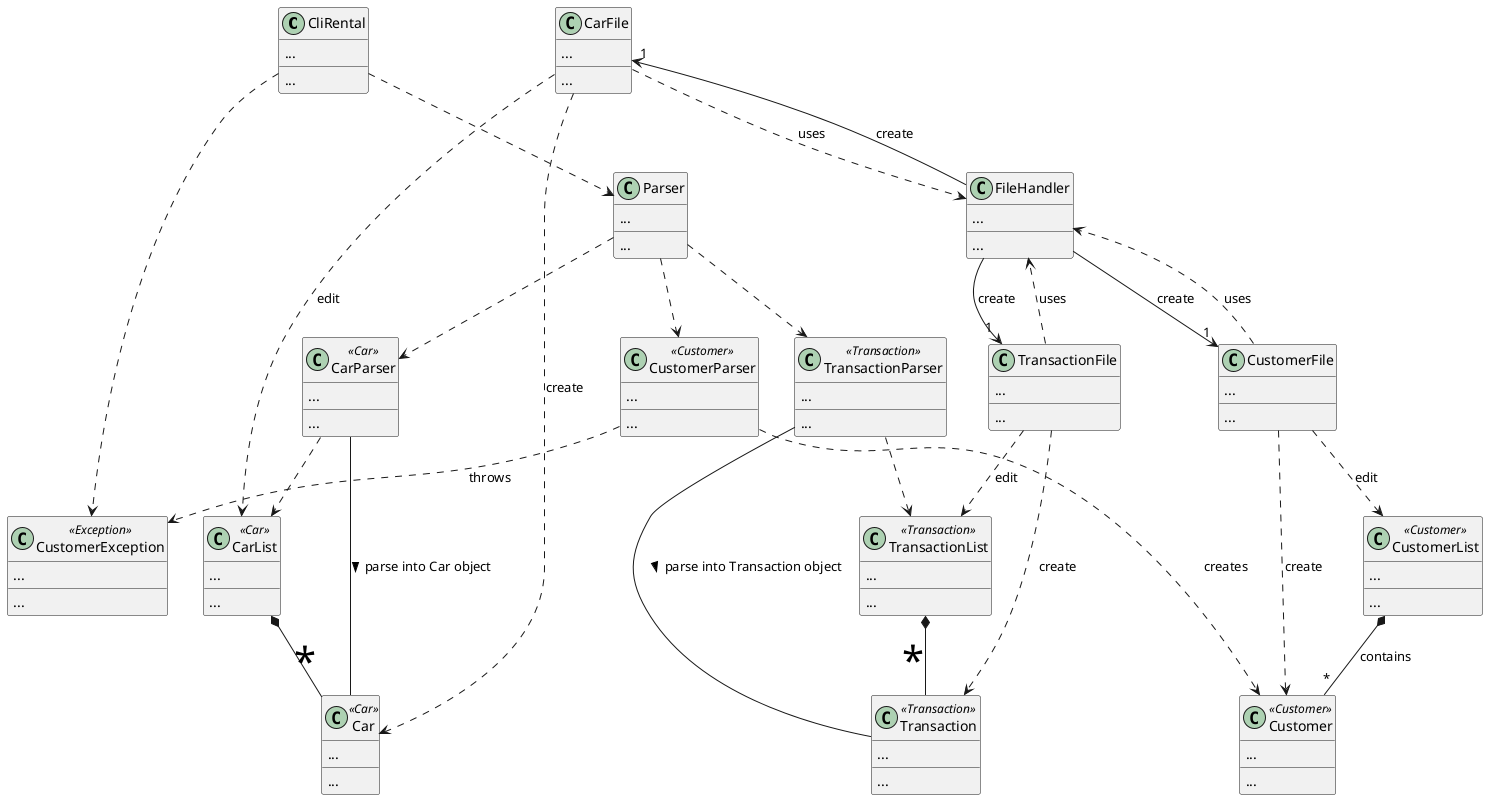 @startuml
'https://plantuml.com/class-diagram


class CliRental {
   {field}...
   {method}...
}

class Parser {
    {field}...
    {method}...
}
class CarParser <<Car>>{
   {field}...
   {method}...
}

class TransactionParser <<Transaction>>{
   {field}...
   {method}...
}

class Car <<Car>>{
   {field}...
   {method}...
}

class Transaction <<Transaction>>{
   {field}...
   {method}...
}

class CarList <<Car>>{
   {field}...
   {method}...
}

class TransactionList <<Transaction>>{
   {field}...
   {method}...
}

class Customer <<Customer>> {
   {field}...
   {method}...
}

class CustomerList <<Customer>> {
   {field}...
   {method}...
}

class CustomerParser <<Customer>> {
   {field}...
   {method}...
}

class CustomerException <<Exception>> {
   {field}...
   {method}...
}

class FileHandler {
   {field}...
   {method}...
}

class CarFile {
  {field}...
  {method}...
}

class CustomerFile {
    {field}...
    {method}...
}

class TransactionFile {
   {field}...
   {method}...
}

FileHandler --> "1" CarFile : "create"
FileHandler --> "1" CustomerFile : "create"
FileHandler --> "1" TransactionFile : "create"

CarFile ..> CarList : "edit"
CarFile ..> Car : "create"
CarFile ..> FileHandler : "uses"

CustomerFile ..> CustomerList : "edit"
CustomerFile ..> FileHandler : "uses"
CustomerFile ..> Customer : "create"

TransactionFile ..> TransactionList : "edit"
TransactionFile ..> Transaction : "create"
TransactionFile ..> FileHandler : "uses"

CliRental ..> Parser
CliRental ..> CustomerException

Parser ..> CarParser
Parser ..> TransactionParser
Parser ..> CustomerParser

CarParser -- Car: <font color=black>parse into Car object >
CarParser ..> CarList

TransactionParser -- Transaction : parse into Transaction object >
TransactionParser ..> TransactionList

CarList *-- "<font color=black size=40>*" Car
TransactionList *-- "<font color=black size=40>*" Transaction

CustomerParser ..> Customer : "creates"
CustomerParser ..> CustomerException : "throws"

CustomerList  *-- "*" Customer : "contains"
@enduml